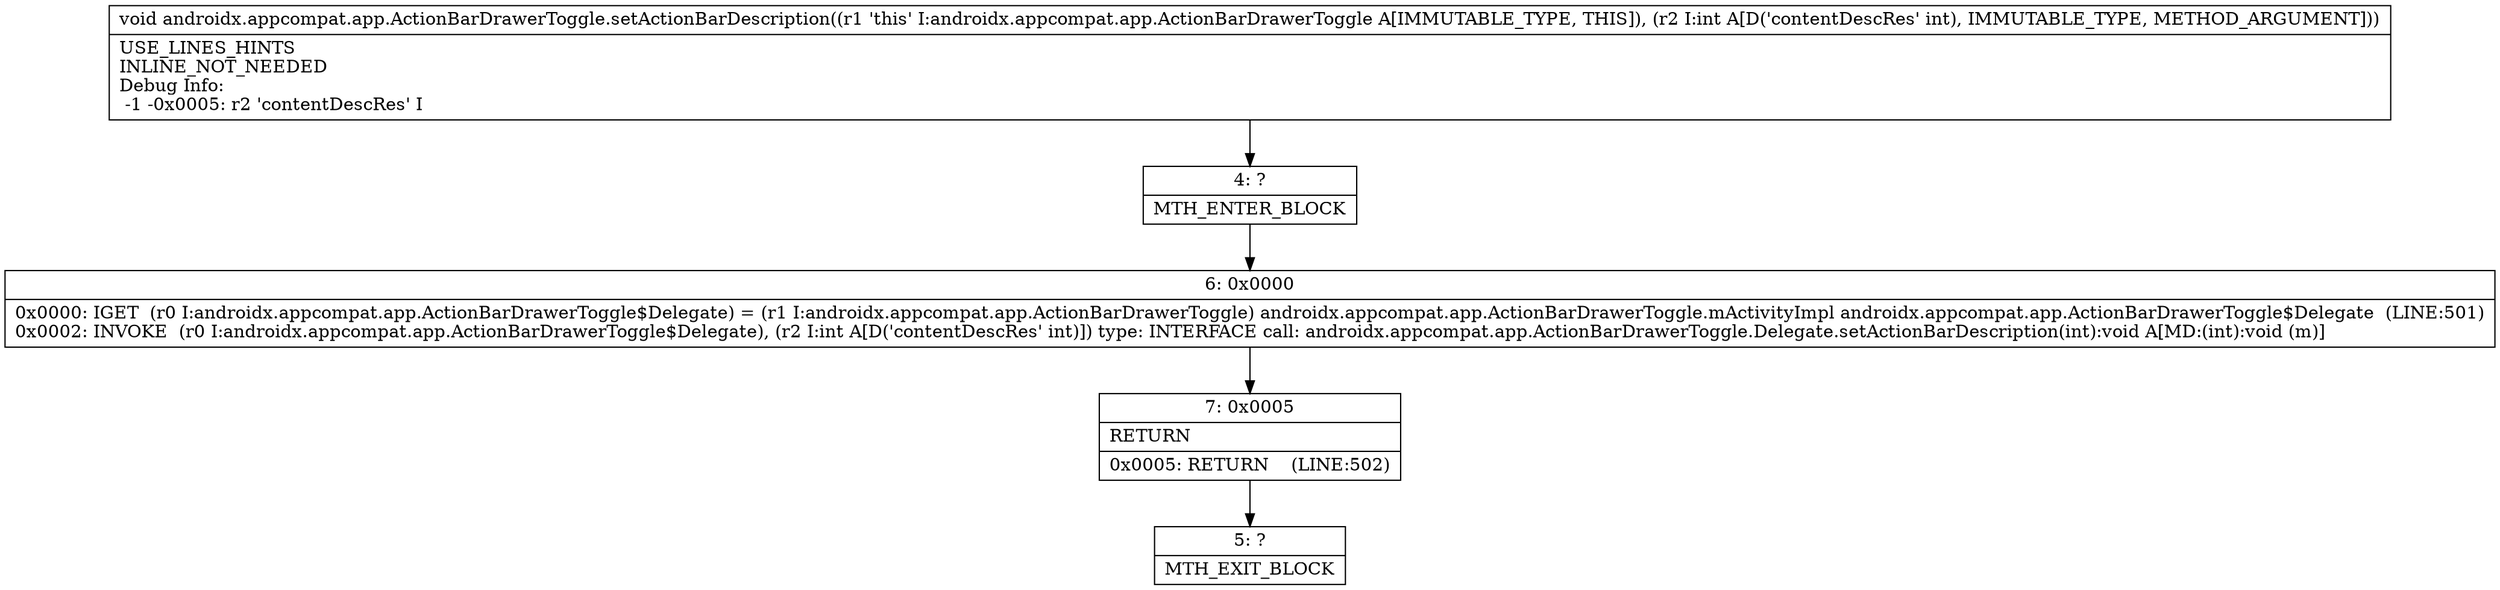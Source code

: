 digraph "CFG forandroidx.appcompat.app.ActionBarDrawerToggle.setActionBarDescription(I)V" {
Node_4 [shape=record,label="{4\:\ ?|MTH_ENTER_BLOCK\l}"];
Node_6 [shape=record,label="{6\:\ 0x0000|0x0000: IGET  (r0 I:androidx.appcompat.app.ActionBarDrawerToggle$Delegate) = (r1 I:androidx.appcompat.app.ActionBarDrawerToggle) androidx.appcompat.app.ActionBarDrawerToggle.mActivityImpl androidx.appcompat.app.ActionBarDrawerToggle$Delegate  (LINE:501)\l0x0002: INVOKE  (r0 I:androidx.appcompat.app.ActionBarDrawerToggle$Delegate), (r2 I:int A[D('contentDescRes' int)]) type: INTERFACE call: androidx.appcompat.app.ActionBarDrawerToggle.Delegate.setActionBarDescription(int):void A[MD:(int):void (m)]\l}"];
Node_7 [shape=record,label="{7\:\ 0x0005|RETURN\l|0x0005: RETURN    (LINE:502)\l}"];
Node_5 [shape=record,label="{5\:\ ?|MTH_EXIT_BLOCK\l}"];
MethodNode[shape=record,label="{void androidx.appcompat.app.ActionBarDrawerToggle.setActionBarDescription((r1 'this' I:androidx.appcompat.app.ActionBarDrawerToggle A[IMMUTABLE_TYPE, THIS]), (r2 I:int A[D('contentDescRes' int), IMMUTABLE_TYPE, METHOD_ARGUMENT]))  | USE_LINES_HINTS\lINLINE_NOT_NEEDED\lDebug Info:\l  \-1 \-0x0005: r2 'contentDescRes' I\l}"];
MethodNode -> Node_4;Node_4 -> Node_6;
Node_6 -> Node_7;
Node_7 -> Node_5;
}

